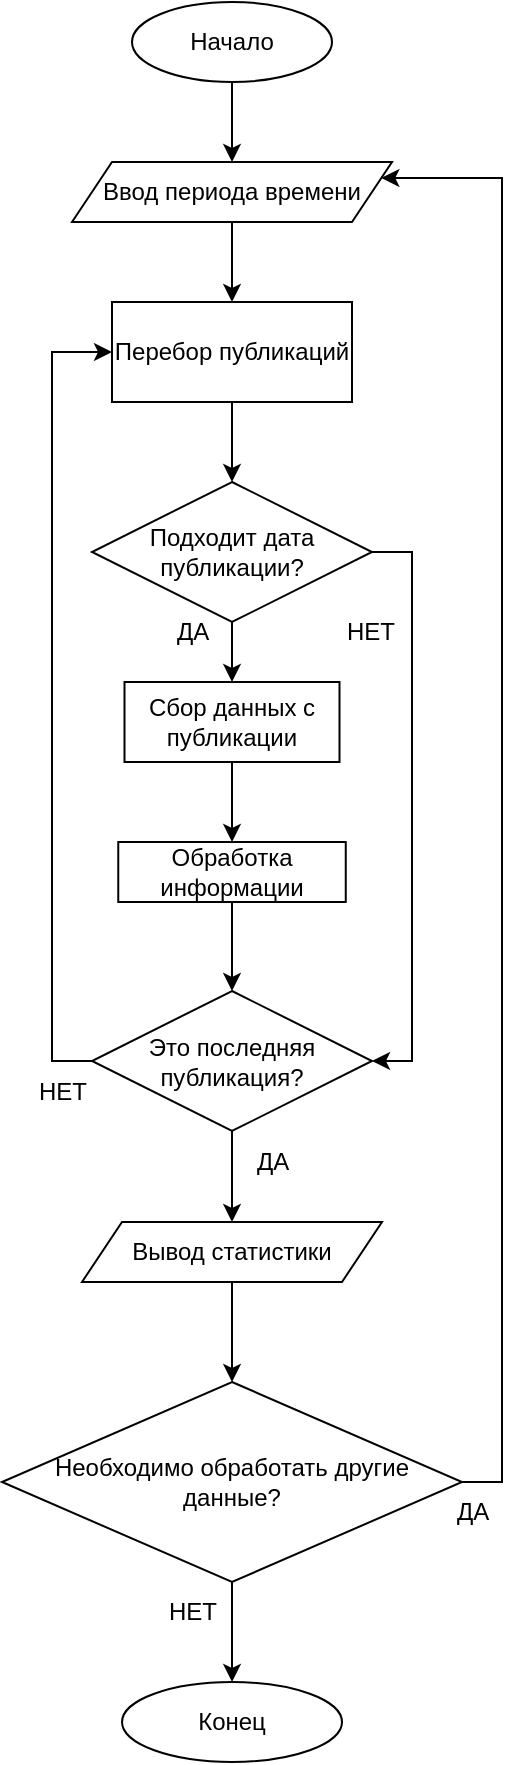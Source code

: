 <mxfile version="24.5.2" type="github">
  <diagram id="C5RBs43oDa-KdzZeNtuy" name="Page-1">
    <mxGraphModel dx="1042" dy="577" grid="1" gridSize="10" guides="1" tooltips="1" connect="1" arrows="1" fold="1" page="1" pageScale="1" pageWidth="827" pageHeight="1169" math="0" shadow="0">
      <root>
        <mxCell id="WIyWlLk6GJQsqaUBKTNV-0" />
        <mxCell id="WIyWlLk6GJQsqaUBKTNV-1" parent="WIyWlLk6GJQsqaUBKTNV-0" />
        <mxCell id="n2wN_XqHJBVtsgaDFKkF-12" style="edgeStyle=orthogonalEdgeStyle;rounded=0;orthogonalLoop=1;jettySize=auto;html=1;exitX=0.5;exitY=1;exitDx=0;exitDy=0;entryX=0.5;entryY=0;entryDx=0;entryDy=0;" edge="1" parent="WIyWlLk6GJQsqaUBKTNV-1" source="n2wN_XqHJBVtsgaDFKkF-0" target="n2wN_XqHJBVtsgaDFKkF-10">
          <mxGeometry relative="1" as="geometry" />
        </mxCell>
        <mxCell id="n2wN_XqHJBVtsgaDFKkF-0" value="Начало" style="ellipse;whiteSpace=wrap;html=1;" vertex="1" parent="WIyWlLk6GJQsqaUBKTNV-1">
          <mxGeometry x="270" y="20" width="100" height="40" as="geometry" />
        </mxCell>
        <mxCell id="n2wN_XqHJBVtsgaDFKkF-14" style="edgeStyle=orthogonalEdgeStyle;rounded=0;orthogonalLoop=1;jettySize=auto;html=1;exitX=0.5;exitY=1;exitDx=0;exitDy=0;entryX=0.5;entryY=0;entryDx=0;entryDy=0;" edge="1" parent="WIyWlLk6GJQsqaUBKTNV-1" source="n2wN_XqHJBVtsgaDFKkF-2" target="n2wN_XqHJBVtsgaDFKkF-3">
          <mxGeometry relative="1" as="geometry" />
        </mxCell>
        <mxCell id="n2wN_XqHJBVtsgaDFKkF-2" value="Перебор публикаций" style="rounded=0;whiteSpace=wrap;html=1;" vertex="1" parent="WIyWlLk6GJQsqaUBKTNV-1">
          <mxGeometry x="260" y="170" width="120" height="50" as="geometry" />
        </mxCell>
        <mxCell id="n2wN_XqHJBVtsgaDFKkF-15" style="edgeStyle=orthogonalEdgeStyle;rounded=0;orthogonalLoop=1;jettySize=auto;html=1;exitX=0.5;exitY=1;exitDx=0;exitDy=0;entryX=0.5;entryY=0;entryDx=0;entryDy=0;" edge="1" parent="WIyWlLk6GJQsqaUBKTNV-1" source="n2wN_XqHJBVtsgaDFKkF-3" target="n2wN_XqHJBVtsgaDFKkF-4">
          <mxGeometry relative="1" as="geometry" />
        </mxCell>
        <mxCell id="n2wN_XqHJBVtsgaDFKkF-21" style="edgeStyle=orthogonalEdgeStyle;rounded=0;orthogonalLoop=1;jettySize=auto;html=1;exitX=1;exitY=0.5;exitDx=0;exitDy=0;entryX=1;entryY=0.5;entryDx=0;entryDy=0;" edge="1" parent="WIyWlLk6GJQsqaUBKTNV-1" source="n2wN_XqHJBVtsgaDFKkF-3" target="n2wN_XqHJBVtsgaDFKkF-5">
          <mxGeometry relative="1" as="geometry" />
        </mxCell>
        <mxCell id="n2wN_XqHJBVtsgaDFKkF-3" value="Подходит дата публикации?" style="rhombus;whiteSpace=wrap;html=1;" vertex="1" parent="WIyWlLk6GJQsqaUBKTNV-1">
          <mxGeometry x="250" y="260" width="140" height="70" as="geometry" />
        </mxCell>
        <mxCell id="n2wN_XqHJBVtsgaDFKkF-16" style="edgeStyle=orthogonalEdgeStyle;rounded=0;orthogonalLoop=1;jettySize=auto;html=1;exitX=0.5;exitY=1;exitDx=0;exitDy=0;entryX=0.5;entryY=0;entryDx=0;entryDy=0;" edge="1" parent="WIyWlLk6GJQsqaUBKTNV-1" source="n2wN_XqHJBVtsgaDFKkF-4" target="n2wN_XqHJBVtsgaDFKkF-6">
          <mxGeometry relative="1" as="geometry" />
        </mxCell>
        <mxCell id="n2wN_XqHJBVtsgaDFKkF-4" value="Сбор данных с публикации" style="rounded=0;whiteSpace=wrap;html=1;" vertex="1" parent="WIyWlLk6GJQsqaUBKTNV-1">
          <mxGeometry x="266.25" y="360" width="107.5" height="40" as="geometry" />
        </mxCell>
        <mxCell id="n2wN_XqHJBVtsgaDFKkF-18" style="edgeStyle=orthogonalEdgeStyle;rounded=0;orthogonalLoop=1;jettySize=auto;html=1;exitX=0.5;exitY=1;exitDx=0;exitDy=0;entryX=0.5;entryY=0;entryDx=0;entryDy=0;" edge="1" parent="WIyWlLk6GJQsqaUBKTNV-1" source="n2wN_XqHJBVtsgaDFKkF-5" target="n2wN_XqHJBVtsgaDFKkF-9">
          <mxGeometry relative="1" as="geometry" />
        </mxCell>
        <mxCell id="n2wN_XqHJBVtsgaDFKkF-25" style="edgeStyle=orthogonalEdgeStyle;rounded=0;orthogonalLoop=1;jettySize=auto;html=1;exitX=0;exitY=0.5;exitDx=0;exitDy=0;entryX=0;entryY=0.5;entryDx=0;entryDy=0;" edge="1" parent="WIyWlLk6GJQsqaUBKTNV-1" source="n2wN_XqHJBVtsgaDFKkF-5" target="n2wN_XqHJBVtsgaDFKkF-2">
          <mxGeometry relative="1" as="geometry" />
        </mxCell>
        <mxCell id="n2wN_XqHJBVtsgaDFKkF-5" value="Это последняя публикация?" style="rhombus;whiteSpace=wrap;html=1;" vertex="1" parent="WIyWlLk6GJQsqaUBKTNV-1">
          <mxGeometry x="250" y="514.5" width="140" height="70" as="geometry" />
        </mxCell>
        <mxCell id="n2wN_XqHJBVtsgaDFKkF-17" style="edgeStyle=orthogonalEdgeStyle;rounded=0;orthogonalLoop=1;jettySize=auto;html=1;exitX=0.5;exitY=1;exitDx=0;exitDy=0;entryX=0.5;entryY=0;entryDx=0;entryDy=0;" edge="1" parent="WIyWlLk6GJQsqaUBKTNV-1" source="n2wN_XqHJBVtsgaDFKkF-6" target="n2wN_XqHJBVtsgaDFKkF-5">
          <mxGeometry relative="1" as="geometry" />
        </mxCell>
        <mxCell id="n2wN_XqHJBVtsgaDFKkF-6" value="Обработка информации" style="rounded=0;whiteSpace=wrap;html=1;" vertex="1" parent="WIyWlLk6GJQsqaUBKTNV-1">
          <mxGeometry x="263.13" y="440" width="113.75" height="30" as="geometry" />
        </mxCell>
        <mxCell id="n2wN_XqHJBVtsgaDFKkF-20" style="edgeStyle=orthogonalEdgeStyle;rounded=0;orthogonalLoop=1;jettySize=auto;html=1;exitX=0.5;exitY=1;exitDx=0;exitDy=0;entryX=0.5;entryY=0;entryDx=0;entryDy=0;" edge="1" parent="WIyWlLk6GJQsqaUBKTNV-1" source="n2wN_XqHJBVtsgaDFKkF-8" target="n2wN_XqHJBVtsgaDFKkF-11">
          <mxGeometry relative="1" as="geometry" />
        </mxCell>
        <mxCell id="n2wN_XqHJBVtsgaDFKkF-28" style="edgeStyle=orthogonalEdgeStyle;rounded=0;orthogonalLoop=1;jettySize=auto;html=1;exitX=1;exitY=0.5;exitDx=0;exitDy=0;entryX=1;entryY=0.25;entryDx=0;entryDy=0;" edge="1" parent="WIyWlLk6GJQsqaUBKTNV-1" source="n2wN_XqHJBVtsgaDFKkF-8" target="n2wN_XqHJBVtsgaDFKkF-10">
          <mxGeometry relative="1" as="geometry">
            <Array as="points">
              <mxPoint x="455" y="760" />
              <mxPoint x="455" y="108" />
            </Array>
          </mxGeometry>
        </mxCell>
        <mxCell id="n2wN_XqHJBVtsgaDFKkF-8" value="Необходимо обработать другие данные?" style="rhombus;whiteSpace=wrap;html=1;" vertex="1" parent="WIyWlLk6GJQsqaUBKTNV-1">
          <mxGeometry x="205.01" y="710" width="230" height="100" as="geometry" />
        </mxCell>
        <mxCell id="n2wN_XqHJBVtsgaDFKkF-19" style="edgeStyle=orthogonalEdgeStyle;rounded=0;orthogonalLoop=1;jettySize=auto;html=1;exitX=0.5;exitY=1;exitDx=0;exitDy=0;entryX=0.5;entryY=0;entryDx=0;entryDy=0;" edge="1" parent="WIyWlLk6GJQsqaUBKTNV-1" source="n2wN_XqHJBVtsgaDFKkF-9" target="n2wN_XqHJBVtsgaDFKkF-8">
          <mxGeometry relative="1" as="geometry" />
        </mxCell>
        <mxCell id="n2wN_XqHJBVtsgaDFKkF-9" value="Вывод статистики" style="shape=parallelogram;perimeter=parallelogramPerimeter;whiteSpace=wrap;html=1;fixedSize=1;" vertex="1" parent="WIyWlLk6GJQsqaUBKTNV-1">
          <mxGeometry x="245" y="630" width="150" height="30" as="geometry" />
        </mxCell>
        <mxCell id="n2wN_XqHJBVtsgaDFKkF-13" style="edgeStyle=orthogonalEdgeStyle;rounded=0;orthogonalLoop=1;jettySize=auto;html=1;exitX=0.5;exitY=1;exitDx=0;exitDy=0;entryX=0.5;entryY=0;entryDx=0;entryDy=0;" edge="1" parent="WIyWlLk6GJQsqaUBKTNV-1" source="n2wN_XqHJBVtsgaDFKkF-10" target="n2wN_XqHJBVtsgaDFKkF-2">
          <mxGeometry relative="1" as="geometry" />
        </mxCell>
        <mxCell id="n2wN_XqHJBVtsgaDFKkF-10" value="Ввод периода времени" style="shape=parallelogram;perimeter=parallelogramPerimeter;whiteSpace=wrap;html=1;fixedSize=1;" vertex="1" parent="WIyWlLk6GJQsqaUBKTNV-1">
          <mxGeometry x="240.01" y="100" width="159.99" height="30" as="geometry" />
        </mxCell>
        <mxCell id="n2wN_XqHJBVtsgaDFKkF-11" value="Конец" style="ellipse;whiteSpace=wrap;html=1;" vertex="1" parent="WIyWlLk6GJQsqaUBKTNV-1">
          <mxGeometry x="265.01" y="860" width="110" height="40" as="geometry" />
        </mxCell>
        <mxCell id="n2wN_XqHJBVtsgaDFKkF-22" value="ДА" style="text;html=1;align=center;verticalAlign=middle;resizable=0;points=[];autosize=1;strokeColor=none;fillColor=none;" vertex="1" parent="WIyWlLk6GJQsqaUBKTNV-1">
          <mxGeometry x="280" y="320" width="40" height="30" as="geometry" />
        </mxCell>
        <mxCell id="n2wN_XqHJBVtsgaDFKkF-23" value="НЕТ" style="text;html=1;align=center;verticalAlign=middle;resizable=0;points=[];autosize=1;strokeColor=none;fillColor=none;" vertex="1" parent="WIyWlLk6GJQsqaUBKTNV-1">
          <mxGeometry x="364" y="320" width="50" height="30" as="geometry" />
        </mxCell>
        <mxCell id="n2wN_XqHJBVtsgaDFKkF-24" value="ДА" style="text;html=1;align=center;verticalAlign=middle;resizable=0;points=[];autosize=1;strokeColor=none;fillColor=none;" vertex="1" parent="WIyWlLk6GJQsqaUBKTNV-1">
          <mxGeometry x="320" y="585" width="40" height="30" as="geometry" />
        </mxCell>
        <mxCell id="n2wN_XqHJBVtsgaDFKkF-26" value="НЕТ" style="text;html=1;align=center;verticalAlign=middle;resizable=0;points=[];autosize=1;strokeColor=none;fillColor=none;" vertex="1" parent="WIyWlLk6GJQsqaUBKTNV-1">
          <mxGeometry x="210" y="550" width="50" height="30" as="geometry" />
        </mxCell>
        <mxCell id="n2wN_XqHJBVtsgaDFKkF-27" value="НЕТ" style="text;html=1;align=center;verticalAlign=middle;resizable=0;points=[];autosize=1;strokeColor=none;fillColor=none;" vertex="1" parent="WIyWlLk6GJQsqaUBKTNV-1">
          <mxGeometry x="275" y="810" width="50" height="30" as="geometry" />
        </mxCell>
        <mxCell id="n2wN_XqHJBVtsgaDFKkF-29" value="ДА" style="text;html=1;align=center;verticalAlign=middle;resizable=0;points=[];autosize=1;strokeColor=none;fillColor=none;" vertex="1" parent="WIyWlLk6GJQsqaUBKTNV-1">
          <mxGeometry x="420" y="760" width="40" height="30" as="geometry" />
        </mxCell>
      </root>
    </mxGraphModel>
  </diagram>
</mxfile>
